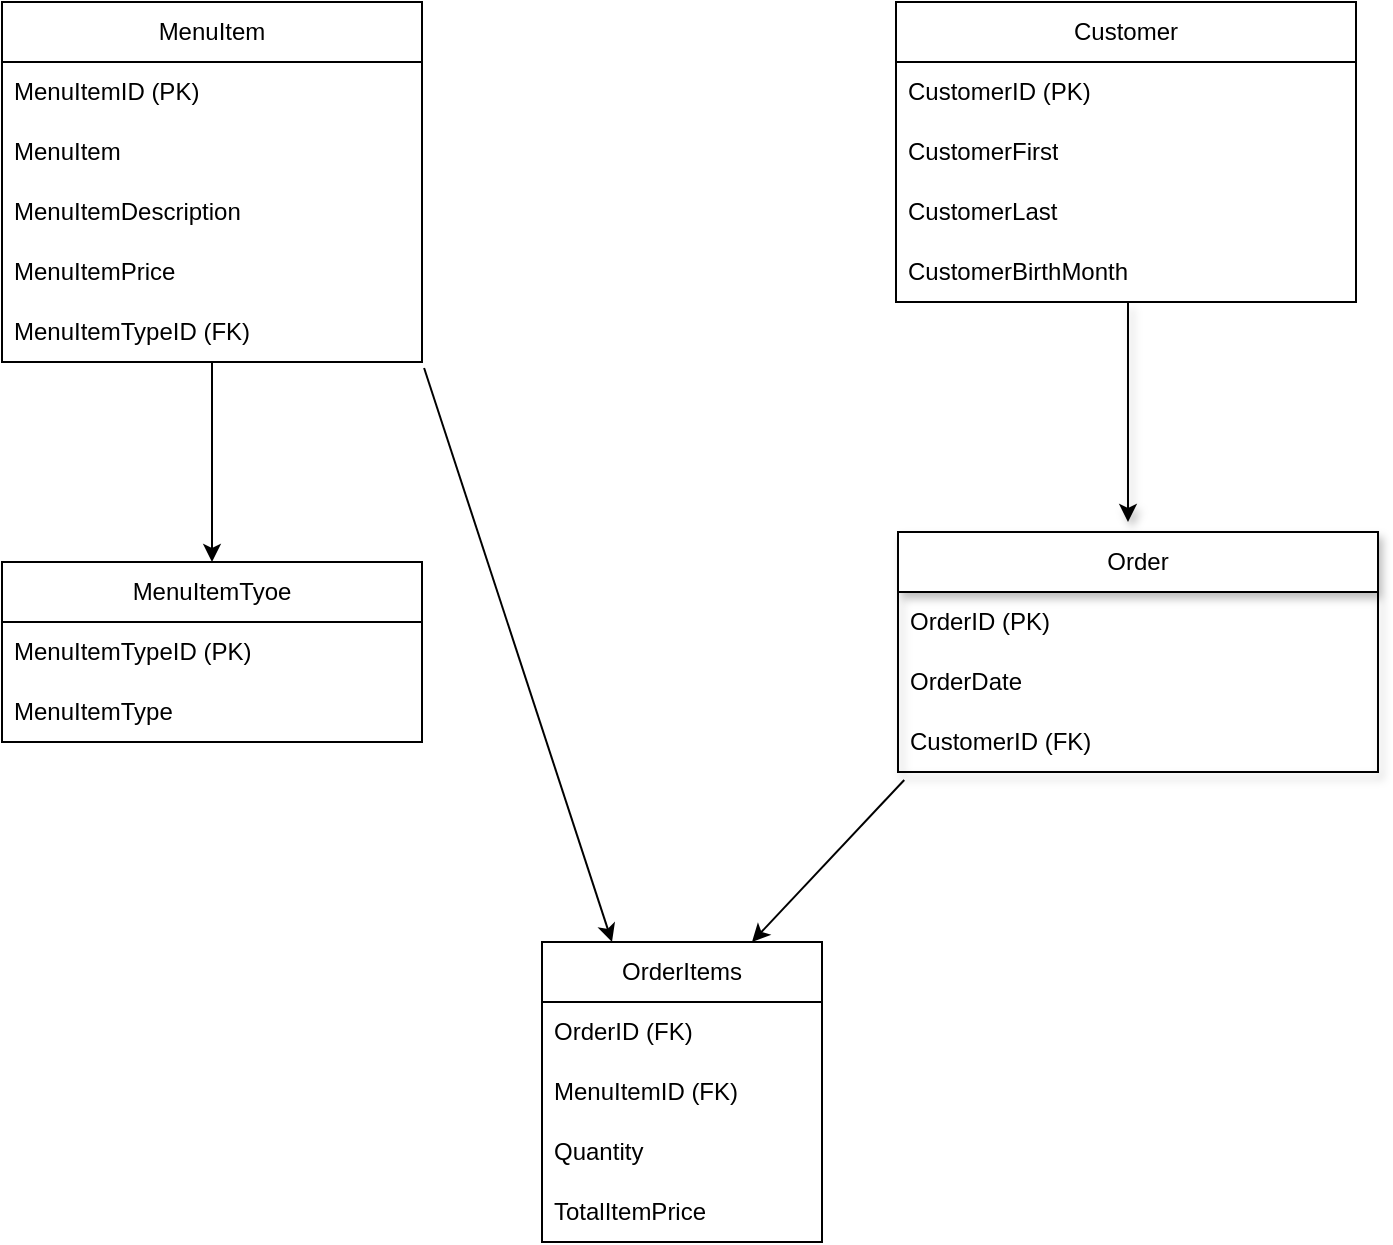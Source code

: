 <mxfile version="24.8.0">
  <diagram name="Page-1" id="nquCU3hfu5rfXr0p_LUK">
    <mxGraphModel dx="1257" dy="609" grid="1" gridSize="10" guides="1" tooltips="1" connect="1" arrows="1" fold="1" page="1" pageScale="1" pageWidth="827" pageHeight="1169" math="0" shadow="0">
      <root>
        <mxCell id="0" />
        <mxCell id="1" parent="0" />
        <mxCell id="kQet4Jw5GdMSLE5OUkwi-1" value="MenuItemTyoe" style="swimlane;fontStyle=0;childLayout=stackLayout;horizontal=1;startSize=30;horizontalStack=0;resizeParent=1;resizeParentMax=0;resizeLast=0;collapsible=1;marginBottom=0;whiteSpace=wrap;html=1;" vertex="1" parent="1">
          <mxGeometry x="90" y="320" width="210" height="90" as="geometry" />
        </mxCell>
        <mxCell id="kQet4Jw5GdMSLE5OUkwi-2" value="MenuItemTypeID (PK)&amp;nbsp;" style="text;strokeColor=none;fillColor=none;align=left;verticalAlign=middle;spacingLeft=4;spacingRight=4;overflow=hidden;points=[[0,0.5],[1,0.5]];portConstraint=eastwest;rotatable=0;whiteSpace=wrap;html=1;" vertex="1" parent="kQet4Jw5GdMSLE5OUkwi-1">
          <mxGeometry y="30" width="210" height="30" as="geometry" />
        </mxCell>
        <mxCell id="kQet4Jw5GdMSLE5OUkwi-3" value="MenuItemType" style="text;strokeColor=none;fillColor=none;align=left;verticalAlign=middle;spacingLeft=4;spacingRight=4;overflow=hidden;points=[[0,0.5],[1,0.5]];portConstraint=eastwest;rotatable=0;whiteSpace=wrap;html=1;" vertex="1" parent="kQet4Jw5GdMSLE5OUkwi-1">
          <mxGeometry y="60" width="210" height="30" as="geometry" />
        </mxCell>
        <mxCell id="kQet4Jw5GdMSLE5OUkwi-25" style="edgeStyle=orthogonalEdgeStyle;rounded=0;orthogonalLoop=1;jettySize=auto;html=1;shadow=1;" edge="1" parent="1">
          <mxGeometry relative="1" as="geometry">
            <mxPoint x="653" y="300" as="targetPoint" />
            <mxPoint x="653" y="190" as="sourcePoint" />
          </mxGeometry>
        </mxCell>
        <mxCell id="kQet4Jw5GdMSLE5OUkwi-5" value="Customer" style="swimlane;fontStyle=0;childLayout=stackLayout;horizontal=1;startSize=30;horizontalStack=0;resizeParent=1;resizeParentMax=0;resizeLast=0;collapsible=1;marginBottom=0;whiteSpace=wrap;html=1;" vertex="1" parent="1">
          <mxGeometry x="537" y="40" width="230" height="150" as="geometry" />
        </mxCell>
        <mxCell id="kQet4Jw5GdMSLE5OUkwi-6" value="CustomerID (PK)" style="text;strokeColor=none;fillColor=none;align=left;verticalAlign=middle;spacingLeft=4;spacingRight=4;overflow=hidden;points=[[0,0.5],[1,0.5]];portConstraint=eastwest;rotatable=0;whiteSpace=wrap;html=1;" vertex="1" parent="kQet4Jw5GdMSLE5OUkwi-5">
          <mxGeometry y="30" width="230" height="30" as="geometry" />
        </mxCell>
        <mxCell id="kQet4Jw5GdMSLE5OUkwi-7" value="CustomerFirst" style="text;strokeColor=none;fillColor=none;align=left;verticalAlign=middle;spacingLeft=4;spacingRight=4;overflow=hidden;points=[[0,0.5],[1,0.5]];portConstraint=eastwest;rotatable=0;whiteSpace=wrap;html=1;shadow=1;" vertex="1" parent="kQet4Jw5GdMSLE5OUkwi-5">
          <mxGeometry y="60" width="230" height="30" as="geometry" />
        </mxCell>
        <mxCell id="kQet4Jw5GdMSLE5OUkwi-4" value="CustomerLast" style="text;strokeColor=none;fillColor=none;align=left;verticalAlign=middle;spacingLeft=4;spacingRight=4;overflow=hidden;points=[[0,0.5],[1,0.5]];portConstraint=eastwest;rotatable=0;whiteSpace=wrap;html=1;shadow=1;" vertex="1" parent="kQet4Jw5GdMSLE5OUkwi-5">
          <mxGeometry y="90" width="230" height="30" as="geometry" />
        </mxCell>
        <mxCell id="kQet4Jw5GdMSLE5OUkwi-8" value="CustomerBirthMonth" style="text;strokeColor=none;fillColor=none;align=left;verticalAlign=middle;spacingLeft=4;spacingRight=4;overflow=hidden;points=[[0,0.5],[1,0.5]];portConstraint=eastwest;rotatable=0;whiteSpace=wrap;html=1;shadow=1;" vertex="1" parent="kQet4Jw5GdMSLE5OUkwi-5">
          <mxGeometry y="120" width="230" height="30" as="geometry" />
        </mxCell>
        <mxCell id="kQet4Jw5GdMSLE5OUkwi-24" style="edgeStyle=orthogonalEdgeStyle;rounded=0;orthogonalLoop=1;jettySize=auto;html=1;entryX=0.5;entryY=0;entryDx=0;entryDy=0;" edge="1" parent="1" source="kQet4Jw5GdMSLE5OUkwi-9" target="kQet4Jw5GdMSLE5OUkwi-1">
          <mxGeometry relative="1" as="geometry" />
        </mxCell>
        <mxCell id="kQet4Jw5GdMSLE5OUkwi-9" value="MenuItem" style="swimlane;fontStyle=0;childLayout=stackLayout;horizontal=1;startSize=30;horizontalStack=0;resizeParent=1;resizeParentMax=0;resizeLast=0;collapsible=1;marginBottom=0;whiteSpace=wrap;html=1;" vertex="1" parent="1">
          <mxGeometry x="90" y="40" width="210" height="180" as="geometry" />
        </mxCell>
        <mxCell id="kQet4Jw5GdMSLE5OUkwi-10" value="MenuItemID (PK)" style="text;strokeColor=none;fillColor=none;align=left;verticalAlign=middle;spacingLeft=4;spacingRight=4;overflow=hidden;points=[[0,0.5],[1,0.5]];portConstraint=eastwest;rotatable=0;whiteSpace=wrap;html=1;" vertex="1" parent="kQet4Jw5GdMSLE5OUkwi-9">
          <mxGeometry y="30" width="210" height="30" as="geometry" />
        </mxCell>
        <mxCell id="kQet4Jw5GdMSLE5OUkwi-21" value="MenuItem" style="text;strokeColor=none;fillColor=none;align=left;verticalAlign=middle;spacingLeft=4;spacingRight=4;overflow=hidden;points=[[0,0.5],[1,0.5]];portConstraint=eastwest;rotatable=0;whiteSpace=wrap;html=1;" vertex="1" parent="kQet4Jw5GdMSLE5OUkwi-9">
          <mxGeometry y="60" width="210" height="30" as="geometry" />
        </mxCell>
        <mxCell id="kQet4Jw5GdMSLE5OUkwi-22" value="MenuItemDescription" style="text;strokeColor=none;fillColor=none;align=left;verticalAlign=middle;spacingLeft=4;spacingRight=4;overflow=hidden;points=[[0,0.5],[1,0.5]];portConstraint=eastwest;rotatable=0;whiteSpace=wrap;html=1;" vertex="1" parent="kQet4Jw5GdMSLE5OUkwi-9">
          <mxGeometry y="90" width="210" height="30" as="geometry" />
        </mxCell>
        <mxCell id="kQet4Jw5GdMSLE5OUkwi-12" value="MenuItemPrice" style="text;strokeColor=none;fillColor=none;align=left;verticalAlign=middle;spacingLeft=4;spacingRight=4;overflow=hidden;points=[[0,0.5],[1,0.5]];portConstraint=eastwest;rotatable=0;whiteSpace=wrap;html=1;" vertex="1" parent="kQet4Jw5GdMSLE5OUkwi-9">
          <mxGeometry y="120" width="210" height="30" as="geometry" />
        </mxCell>
        <mxCell id="kQet4Jw5GdMSLE5OUkwi-11" value="MenuItemTypeID (FK)&amp;nbsp;" style="text;strokeColor=none;fillColor=none;align=left;verticalAlign=middle;spacingLeft=4;spacingRight=4;overflow=hidden;points=[[0,0.5],[1,0.5]];portConstraint=eastwest;rotatable=0;whiteSpace=wrap;html=1;" vertex="1" parent="kQet4Jw5GdMSLE5OUkwi-9">
          <mxGeometry y="150" width="210" height="30" as="geometry" />
        </mxCell>
        <mxCell id="kQet4Jw5GdMSLE5OUkwi-13" value="Order" style="swimlane;fontStyle=0;childLayout=stackLayout;horizontal=1;startSize=30;horizontalStack=0;resizeParent=1;resizeParentMax=0;resizeLast=0;collapsible=1;marginBottom=0;whiteSpace=wrap;html=1;shadow=1;" vertex="1" parent="1">
          <mxGeometry x="538" y="305" width="240" height="120" as="geometry" />
        </mxCell>
        <mxCell id="kQet4Jw5GdMSLE5OUkwi-14" value="OrderID (PK)" style="text;strokeColor=none;fillColor=none;align=left;verticalAlign=middle;spacingLeft=4;spacingRight=4;overflow=hidden;points=[[0,0.5],[1,0.5]];portConstraint=eastwest;rotatable=0;whiteSpace=wrap;html=1;" vertex="1" parent="kQet4Jw5GdMSLE5OUkwi-13">
          <mxGeometry y="30" width="240" height="30" as="geometry" />
        </mxCell>
        <mxCell id="kQet4Jw5GdMSLE5OUkwi-15" value="OrderDate" style="text;strokeColor=none;fillColor=none;align=left;verticalAlign=middle;spacingLeft=4;spacingRight=4;overflow=hidden;points=[[0,0.5],[1,0.5]];portConstraint=eastwest;rotatable=0;whiteSpace=wrap;html=1;" vertex="1" parent="kQet4Jw5GdMSLE5OUkwi-13">
          <mxGeometry y="60" width="240" height="30" as="geometry" />
        </mxCell>
        <mxCell id="kQet4Jw5GdMSLE5OUkwi-16" value="CustomerID (FK)" style="text;strokeColor=none;fillColor=none;align=left;verticalAlign=middle;spacingLeft=4;spacingRight=4;overflow=hidden;points=[[0,0.5],[1,0.5]];portConstraint=eastwest;rotatable=0;whiteSpace=wrap;html=1;" vertex="1" parent="kQet4Jw5GdMSLE5OUkwi-13">
          <mxGeometry y="90" width="240" height="30" as="geometry" />
        </mxCell>
        <mxCell id="kQet4Jw5GdMSLE5OUkwi-17" value="OrderItems" style="swimlane;fontStyle=0;childLayout=stackLayout;horizontal=1;startSize=30;horizontalStack=0;resizeParent=1;resizeParentMax=0;resizeLast=0;collapsible=1;marginBottom=0;whiteSpace=wrap;html=1;" vertex="1" parent="1">
          <mxGeometry x="360" y="510" width="140" height="150" as="geometry" />
        </mxCell>
        <mxCell id="kQet4Jw5GdMSLE5OUkwi-18" value="OrderID (FK)&amp;nbsp;" style="text;strokeColor=none;fillColor=none;align=left;verticalAlign=middle;spacingLeft=4;spacingRight=4;overflow=hidden;points=[[0,0.5],[1,0.5]];portConstraint=eastwest;rotatable=0;whiteSpace=wrap;html=1;" vertex="1" parent="kQet4Jw5GdMSLE5OUkwi-17">
          <mxGeometry y="30" width="140" height="30" as="geometry" />
        </mxCell>
        <mxCell id="kQet4Jw5GdMSLE5OUkwi-19" value="MenuItemID (FK)" style="text;strokeColor=none;fillColor=none;align=left;verticalAlign=middle;spacingLeft=4;spacingRight=4;overflow=hidden;points=[[0,0.5],[1,0.5]];portConstraint=eastwest;rotatable=0;whiteSpace=wrap;html=1;" vertex="1" parent="kQet4Jw5GdMSLE5OUkwi-17">
          <mxGeometry y="60" width="140" height="30" as="geometry" />
        </mxCell>
        <mxCell id="kQet4Jw5GdMSLE5OUkwi-23" value="Quantity" style="text;strokeColor=none;fillColor=none;align=left;verticalAlign=middle;spacingLeft=4;spacingRight=4;overflow=hidden;points=[[0,0.5],[1,0.5]];portConstraint=eastwest;rotatable=0;whiteSpace=wrap;html=1;" vertex="1" parent="kQet4Jw5GdMSLE5OUkwi-17">
          <mxGeometry y="90" width="140" height="30" as="geometry" />
        </mxCell>
        <mxCell id="kQet4Jw5GdMSLE5OUkwi-20" value="TotalItemPrice" style="text;strokeColor=none;fillColor=none;align=left;verticalAlign=middle;spacingLeft=4;spacingRight=4;overflow=hidden;points=[[0,0.5],[1,0.5]];portConstraint=eastwest;rotatable=0;whiteSpace=wrap;html=1;" vertex="1" parent="kQet4Jw5GdMSLE5OUkwi-17">
          <mxGeometry y="120" width="140" height="30" as="geometry" />
        </mxCell>
        <mxCell id="kQet4Jw5GdMSLE5OUkwi-27" value="" style="endArrow=classic;html=1;rounded=0;entryX=0.25;entryY=0;entryDx=0;entryDy=0;exitX=1.005;exitY=1.1;exitDx=0;exitDy=0;exitPerimeter=0;" edge="1" parent="1" source="kQet4Jw5GdMSLE5OUkwi-11" target="kQet4Jw5GdMSLE5OUkwi-17">
          <mxGeometry width="50" height="50" relative="1" as="geometry">
            <mxPoint x="380" y="270" as="sourcePoint" />
            <mxPoint x="430" y="220" as="targetPoint" />
          </mxGeometry>
        </mxCell>
        <mxCell id="kQet4Jw5GdMSLE5OUkwi-28" value="" style="endArrow=classic;html=1;rounded=0;exitX=0.013;exitY=1.133;exitDx=0;exitDy=0;exitPerimeter=0;entryX=0.75;entryY=0;entryDx=0;entryDy=0;" edge="1" parent="1" source="kQet4Jw5GdMSLE5OUkwi-16" target="kQet4Jw5GdMSLE5OUkwi-17">
          <mxGeometry width="50" height="50" relative="1" as="geometry">
            <mxPoint x="520" y="490" as="sourcePoint" />
            <mxPoint x="430" y="500" as="targetPoint" />
          </mxGeometry>
        </mxCell>
      </root>
    </mxGraphModel>
  </diagram>
</mxfile>
